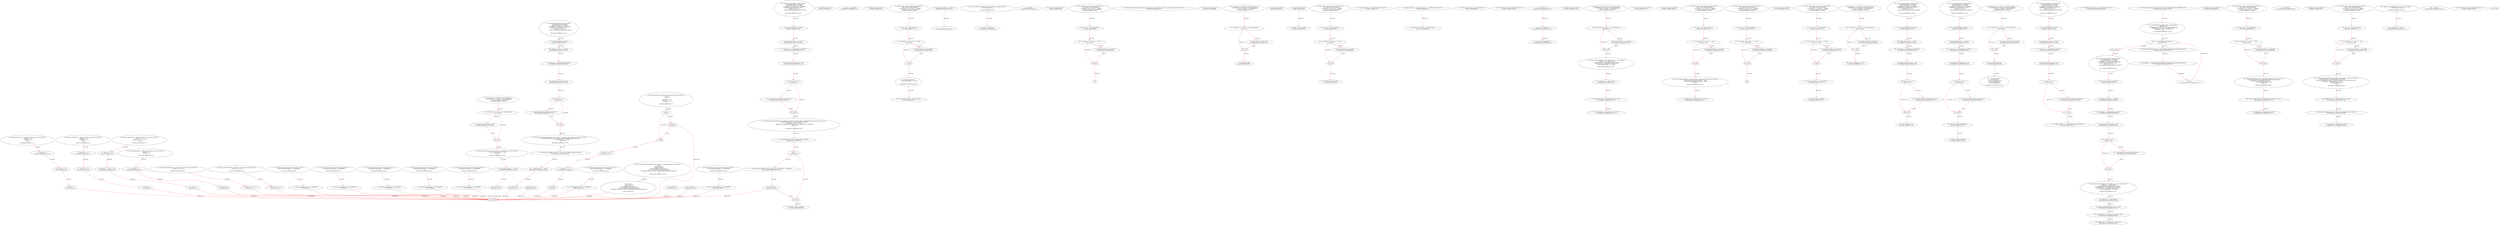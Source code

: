 digraph  {
13 [label="2_ function mul(uint256 a, uint256 b) internal pure returns (uint256) {\n    if (a == 0) {\n      return 0;\n    }\n    uint256 c = a * b;\n    require(c / a == b);\n    return c;\n  }\n13-function_definition-3-10", method="mul(uint256 a,uint256 b)", type_label=function_definition];
30 [label="3_ if_a == 0\n30-if-4-6", method="mul(uint256 a,uint256 b)", type_label=if];
2005 [label="3_ end_if", method="mul(uint256 a,uint256 b)", type_label=end_if];
35 [label="4_ return 0;\n35-return-5-5", method="mul(uint256 a,uint256 b)", type_label=return];
37 [label="6_ uint256 c = a * b;\n37-new_variable-7-7", method="mul(uint256 a,uint256 b)", type_label=new_variable];
45 [label="7_ require(c / a == b);\n45-expression_statement-8-8", method="mul(uint256 a,uint256 b)", type_label=expression_statement];
54 [label="8_ return c;\n54-return-9-9", method="mul(uint256 a,uint256 b)", type_label=return];
56 [label="10_ function div(uint256 a, uint256 b) internal pure returns (uint256) {\n    require(b > 0);\n    uint256 c = a / b;\n    return c;\n  }\n56-function_definition-11-15", method="div(uint256 a,uint256 b)", type_label=function_definition];
73 [label="11_ require(b > 0);\n73-expression_statement-12-12", method="div(uint256 a,uint256 b)", type_label=expression_statement];
80 [label="12_ uint256 c = a / b;\n80-new_variable-13-13", method="div(uint256 a,uint256 b)", type_label=new_variable];
88 [label="13_ return c;\n88-return-14-14", method="div(uint256 a,uint256 b)", type_label=return];
90 [label="15_ function sub(uint256 a, uint256 b) internal pure returns (uint256) {\n    require(b <= a);\n    uint256 c = a - b;\n    return c;\n  }\n90-function_definition-16-20", method="sub(uint256 a,uint256 b)", type_label=function_definition];
107 [label="16_ require(b <= a);\n107-expression_statement-17-17", method="sub(uint256 a,uint256 b)", type_label=expression_statement];
114 [label="17_ uint256 c = a - b;\n114-new_variable-18-18", method="sub(uint256 a,uint256 b)", type_label=new_variable];
122 [label="18_ return c;\n122-return-19-19", method="sub(uint256 a,uint256 b)", type_label=return];
124 [label="20_ function add(uint256 a, uint256 b) internal pure returns (uint256) {\n    uint256 c = a + b;\n    require(c >= a && c >= b);\n    return c;\n  }\n124-function_definition-21-25", method="add(uint256 a,uint256 b)", type_label=function_definition];
141 [label="21_ uint256 c = a + b;\n141-new_variable-22-22", method="add(uint256 a,uint256 b)", type_label=new_variable];
149 [label="22_ require(c >= a && c >= b);\n149-expression_statement-23-23", method="add(uint256 a,uint256 b)", type_label=expression_statement];
160 [label="23_ return c;\n160-return-24-24", method="add(uint256 a,uint256 b)", type_label=return];
162 [label="25_ function mod(uint256 a, uint256 b) internal pure returns (uint256) {\n    require(b != 0);\n    return a % b;\n  }\n162-function_definition-26-29", method="mod(uint256 a,uint256 b)", type_label=function_definition];
179 [label="26_ require(b != 0);\n179-expression_statement-27-27", method="mod(uint256 a,uint256 b)", type_label=expression_statement];
186 [label="27_ return a % b;\n186-return-28-28", method="mod(uint256 a,uint256 b)", type_label=return];
190 [label="29_ function max256(uint256 a, uint256 b) internal pure returns (uint256) {\n    return a >= b ? a : b;\n  }\n190-function_definition-30-32", method="max256(uint256 a,uint256 b)", type_label=function_definition];
207 [label="30_ return a >= b ? a : b;\n207-return-31-31", method="max256(uint256 a,uint256 b)", type_label=return];
214 [label="32_ function min256(uint256 a, uint256 b) internal pure returns (uint256) {\n    return a < b ? a : b;\n  }\n214-function_definition-33-35", method="min256(uint256 a,uint256 b)", type_label=function_definition];
231 [label="33_ return a < b ? a : b;\n231-return-34-34", method="min256(uint256 a,uint256 b)", type_label=return];
241 [label="37_ function bug_tmstmp1() view public returns (bool) {\n    return block.timestamp >= 1546300800;\n  }\n241-function_definition-38-40", method="bug_tmstmp1()", type_label=function_definition];
250 [label="38_ return block.timestamp >= 1546300800;\n250-return-39-39", method="bug_tmstmp1()", type_label=return];
256 [label="40_ address public owner;\n256-new_variable-41-41", method="", type_label=new_variable];
263 [label="42_ owner = msg.sender;\n263-expression_statement-43-43", method="", type_label=expression_statement];
269 [label="44_ address winner_tmstmp7;\n269-new_variable-45-45", method="", type_label=new_variable];
273 [label="45_ function play_tmstmp7(uint startTime) public {\n	uint _vtime = block.timestamp;\n	if (startTime + (5 * 1 days) == _vtime){\n		winner_tmstmp7 = msg.sender;}}\n273-function_definition-46-49", method="play_tmstmp7(uint startTime)", type_label=function_definition];
281 [label="46_ uint _vtime = block.timestamp;\n281-new_variable-47-47", method="play_tmstmp7(uint startTime)", type_label=new_variable];
289 [label="47_ if_startTime + (5 * 1 days) == _vtime\n289-if-48-49", method="play_tmstmp7(uint startTime)", type_label=if];
2264 [label="47_ end_if", method="play_tmstmp7(uint startTime)", type_label=end_if];
300 [label="48_ winner_tmstmp7 = msg.sender;\n300-expression_statement-49-49", method="play_tmstmp7(uint startTime)", type_label=expression_statement];
306 [label="49_ modifier onlyOwner {\n    require(msg.sender == owner);\n    _;\n  }\n306-expression_statement-50-53", method="", type_label=expression_statement];
309 [label="50_ require(msg.sender == owner);\n309-expression_statement-51-51", method="", type_label=expression_statement];
318 [label="51_ _;\n318-expression_statement-52-52", method="", type_label=expression_statement];
320 [label="53_ uint256 bugv_tmstmp1 = block.timestamp;\n320-new_variable-54-54", method="", type_label=new_variable];
327 [label="54_ function transferOwnership(address newOwner) onlyOwner public {\n    owner = newOwner;\n  }\n327-function_definition-55-57", method="transferOwnership(address newOwner)", type_label=function_definition];
333 [label="54_ onlyOwner\n333-expression_statement-55-55", method="transferOwnership(address newOwner)", type_label=expression_statement];
337 [label="55_ owner = newOwner;\n337-expression_statement-56-56", method="transferOwnership(address newOwner)", type_label=expression_statement];
341 [label="57_ address winner_tmstmp23;\n341-new_variable-58-58", method="", type_label=new_variable];
345 [label="58_ function play_tmstmp23(uint startTime) public {\n	uint _vtime = block.timestamp;\n	if (startTime + (5 * 1 days) == _vtime){\n		winner_tmstmp23 = msg.sender;}}\n345-function_definition-59-62", method="play_tmstmp23(uint startTime)", type_label=function_definition];
353 [label="59_ uint _vtime = block.timestamp;\n353-new_variable-60-60", method="play_tmstmp23(uint startTime)", type_label=new_variable];
361 [label="60_ if_startTime + (5 * 1 days) == _vtime\n361-if-61-62", method="play_tmstmp23(uint startTime)", type_label=if];
2336 [label="60_ end_if", method="play_tmstmp23(uint startTime)", type_label=end_if];
372 [label="61_ winner_tmstmp23 = msg.sender;\n372-expression_statement-62-62", method="play_tmstmp23(uint startTime)", type_label=expression_statement];
381 [label="64_ function receiveApproval(address _from, uint256 _value, address _token, bytes calldata _extraData) external;\n381-function_definition-65-65", method="receiveApproval(address _from,uint256 _value,address _token,bytes calldata _extraData)", type_label=function_definition];
408 [label="68_ address winner_tmstmp2;\n408-new_variable-69-69", method="", type_label=new_variable];
412 [label="69_ function play_tmstmp2(uint startTime) public {\n	if (startTime + (5 * 1 days) == block.timestamp){\n		winner_tmstmp2 = msg.sender;}}\n412-function_definition-70-72", method="play_tmstmp2(uint startTime)", type_label=function_definition];
420 [label="70_ if_startTime + (5 * 1 days) == block.timestamp\n420-if-71-72", method="play_tmstmp2(uint startTime)", type_label=if];
2395 [label="70_ end_if", method="play_tmstmp2(uint startTime)", type_label=end_if];
433 [label="71_ winner_tmstmp2 = msg.sender;\n433-expression_statement-72-72", method="play_tmstmp2(uint startTime)", type_label=expression_statement];
439 [label="72_ string public name;\n439-new_variable-73-73", method="", type_label=new_variable];
444 [label="73_ function bug_tmstmp17() view public returns (bool) {\n    return block.timestamp >= 1546300800;\n  }\n444-function_definition-74-76", method="bug_tmstmp17()", type_label=function_definition];
453 [label="74_ return block.timestamp >= 1546300800;\n453-return-75-75", method="bug_tmstmp17()", type_label=return];
459 [label="76_ string public symbol;\n459-new_variable-77-77", method="", type_label=new_variable];
464 [label="77_ function bug_tmstmp37() view public returns (bool) {\n    return block.timestamp >= 1546300800;\n  }\n464-function_definition-78-80", method="bug_tmstmp37()", type_label=function_definition];
473 [label="78_ return block.timestamp >= 1546300800;\n473-return-79-79", method="bug_tmstmp37()", type_label=return];
479 [label="80_ uint8 public decimals;\n479-new_variable-81-81", method="", type_label=new_variable];
484 [label="81_ address winner_tmstmp3;\n484-new_variable-82-82", method="", type_label=new_variable];
488 [label="82_ function play_tmstmp3(uint startTime) public {\n	uint _vtime = block.timestamp;\n	if (startTime + (5 * 1 days) == _vtime){\n		winner_tmstmp3 = msg.sender;}}\n488-function_definition-83-86", method="play_tmstmp3(uint startTime)", type_label=function_definition];
496 [label="83_ uint _vtime = block.timestamp;\n496-new_variable-84-84", method="play_tmstmp3(uint startTime)", type_label=new_variable];
504 [label="84_ if_startTime + (5 * 1 days) == _vtime\n504-if-85-86", method="play_tmstmp3(uint startTime)", type_label=if];
2479 [label="84_ end_if", method="play_tmstmp3(uint startTime)", type_label=end_if];
515 [label="85_ winner_tmstmp3 = msg.sender;\n515-expression_statement-86-86", method="play_tmstmp3(uint startTime)", type_label=expression_statement];
521 [label="86_ uint256 public totalSupply;\n521-new_variable-87-87", method="", type_label=new_variable];
526 [label="87_ function bug_tmstmp9() view public returns (bool) {\n    return block.timestamp >= 1546300800;\n  }\n526-function_definition-88-90", method="bug_tmstmp9()", type_label=function_definition];
535 [label="88_ return block.timestamp >= 1546300800;\n535-return-89-89", method="bug_tmstmp9()", type_label=return];
541 [label="90_ mapping (address => uint256) public balanceOf;\n541-new_variable-91-91", method="", type_label=new_variable];
548 [label="91_ function bug_tmstmp25() view public returns (bool) {\n    return block.timestamp >= 1546300800;\n  }\n548-function_definition-92-94", method="bug_tmstmp25()", type_label=function_definition];
557 [label="92_ return block.timestamp >= 1546300800;\n557-return-93-93", method="bug_tmstmp25()", type_label=return];
563 [label="94_ mapping (address => mapping (address => uint256)) public allowance;\n563-new_variable-95-95", method="", type_label=new_variable];
572 [label="95_ uint256 bugv_tmstmp2 = block.timestamp;\n572-new_variable-96-96", method="", type_label=new_variable];
593 [label="97_ uint256 bugv_tmstmp3 = block.timestamp;\n593-new_variable-98-98", method="", type_label=new_variable];
614 [label="99_ uint256 bugv_tmstmp4 = block.timestamp;\n614-new_variable-100-100", method="", type_label=new_variable];
645 [label="102_ decimals = dec;\n645-expression_statement-103-103", method="", type_label=expression_statement];
649 [label="103_ name = tokenName;\n649-expression_statement-104-104", method="", type_label=expression_statement];
653 [label="104_ symbol = tokenSymbol;\n653-expression_statement-105-105", method="", type_label=expression_statement];
657 [label="106_ address winner_tmstmp14;\n657-new_variable-107-107", method="", type_label=new_variable];
661 [label="107_ function play_tmstmp14(uint startTime) public {\n	if (startTime + (5 * 1 days) == block.timestamp){\n		winner_tmstmp14 = msg.sender;}}\n661-function_definition-108-110", method="play_tmstmp14(uint startTime)", type_label=function_definition];
669 [label="108_ if_startTime + (5 * 1 days) == block.timestamp\n669-if-109-110", method="play_tmstmp14(uint startTime)", type_label=if];
2644 [label="108_ end_if", method="play_tmstmp14(uint startTime)", type_label=end_if];
682 [label="109_ winner_tmstmp14 = msg.sender;\n682-expression_statement-110-110", method="play_tmstmp14(uint startTime)", type_label=expression_statement];
688 [label="110_ function _transfer(address _from, address _to, uint _value) internal {\n    require(_to != address(0x0));\n    balanceOf[_from] = balanceOf[_from].sub(_value);\n    balanceOf[_to] = balanceOf[_to].add(_value);\n    emit Transfer(_from, _to, _value);\n  }\n688-function_definition-111-116", method="_transfer(address _from,address _to,uint _value)", type_label=function_definition];
704 [label="111_ require(_to != address(0x0));\n704-expression_statement-112-112", method="_transfer(address _from,address _to,uint _value)", type_label=expression_statement];
713 [label="112_ balanceOf[_from] = balanceOf[_from].sub(_value);\n713-expression_statement-113-113", method="_transfer(address _from,address _to,uint _value)", type_label=expression_statement];
726 [label="113_ balanceOf[_to] = balanceOf[_to].add(_value);\n726-expression_statement-114-114", method="_transfer(address _from,address _to,uint _value)", type_label=expression_statement];
747 [label="116_ address winner_tmstmp30;\n747-new_variable-117-117", method="", type_label=new_variable];
751 [label="117_ function play_tmstmp30(uint startTime) public {\n	if (startTime + (5 * 1 days) == block.timestamp){\n		winner_tmstmp30 = msg.sender;}}\n751-function_definition-118-120", method="play_tmstmp30(uint startTime)", type_label=function_definition];
759 [label="118_ if_startTime + (5 * 1 days) == block.timestamp\n759-if-119-120", method="play_tmstmp30(uint startTime)", type_label=if];
2734 [label="118_ end_if", method="play_tmstmp30(uint startTime)", type_label=end_if];
772 [label="119_ winner_tmstmp30 = msg.sender;\n772-expression_statement-120-120", method="play_tmstmp30(uint startTime)", type_label=expression_statement];
778 [label="120_ function transfer(address _to, uint256 _value) public returns (bool success) {\n    _transfer(msg.sender, _to, _value);\n    return true;\n  }\n778-function_definition-121-124", method="transfer(address _to,uint256 _value)", type_label=function_definition];
795 [label="121_ _transfer(msg.sender, _to, _value);\n795-expression_statement-122-122", method="transfer(address _to,uint256 _value)", type_label=expression_statement];
806 [label="122_ return true;\n806-return-123-123", method="transfer(address _to,uint256 _value)", type_label=return];
809 [label="124_ function bug_tmstmp8 () public payable {\n	uint pastBlockTime_tmstmp8;  \n	require(msg.value == 10 ether);  \n        require(now != pastBlockTime_tmstmp8);  \n        pastBlockTime_tmstmp8 = now;        \n        if(now % 15 == 0) {  \n            msg.sender.transfer(address(this).balance);\n        }\n    }\n809-function_definition-125-133", method="bug_tmstmp8()", type_label=function_definition];
814 [label="125_ uint pastBlockTime_tmstmp8;\n814-new_variable-126-126", method="bug_tmstmp8()", type_label=new_variable];
819 [label="126_ require(msg.value == 10 ether);\n819-expression_statement-127-127", method="bug_tmstmp8()", type_label=expression_statement];
829 [label="127_ require(now != pastBlockTime_tmstmp8);\n829-expression_statement-128-128", method="bug_tmstmp8()", type_label=expression_statement];
836 [label="128_ pastBlockTime_tmstmp8 = now;\n836-expression_statement-129-129", method="bug_tmstmp8()", type_label=expression_statement];
840 [label="129_ if_now % 15 == 0\n840-if-130-132", method="bug_tmstmp8()", type_label=if];
2815 [label="129_ end_if", method="bug_tmstmp8()", type_label=end_if];
847 [label="130_ msg.sender.transfer(address(this).balance);\n847-expression_statement-131-131", method="bug_tmstmp8()", type_label=expression_statement];
860 [label="133_ function transferFrom(address _from, address _to, uint256 _value) public returns (bool success) {\n    allowance[_from][msg.sender] = allowance[_from][msg.sender].sub(_value);\n		_transfer(_from, _to, _value);\n		return true;\n  }\n860-function_definition-134-138", method="transferFrom(address _from,address _to,uint256 _value)", type_label=function_definition];
881 [label="134_ allowance[_from][msg.sender] = allowance[_from][msg.sender].sub(_value);\n881-expression_statement-135-135", method="transferFrom(address _from,address _to,uint256 _value)", type_label=expression_statement];
902 [label="135_ _transfer(_from, _to, _value);\n902-expression_statement-136-136", method="transferFrom(address _from,address _to,uint256 _value)", type_label=expression_statement];
911 [label="136_ return true;\n911-return-137-137", method="transferFrom(address _from,address _to,uint256 _value)", type_label=return];
914 [label="138_ address winner_tmstmp39;\n914-new_variable-139-139", method="", type_label=new_variable];
918 [label="139_ function play_tmstmp39(uint startTime) public {\n	uint _vtime = block.timestamp;\n	if (startTime + (5 * 1 days) == _vtime){\n		winner_tmstmp39 = msg.sender;}}\n918-function_definition-140-143", method="play_tmstmp39(uint startTime)", type_label=function_definition];
926 [label="140_ uint _vtime = block.timestamp;\n926-new_variable-141-141", method="play_tmstmp39(uint startTime)", type_label=new_variable];
934 [label="141_ if_startTime + (5 * 1 days) == _vtime\n934-if-142-143", method="play_tmstmp39(uint startTime)", type_label=if];
2909 [label="141_ end_if", method="play_tmstmp39(uint startTime)", type_label=end_if];
945 [label="142_ winner_tmstmp39 = msg.sender;\n945-expression_statement-143-143", method="play_tmstmp39(uint startTime)", type_label=expression_statement];
951 [label="143_ function approve(address _spender, uint256 _value) public returns (bool success) {\n    allowance[msg.sender][_spender] = _value;\n    emit Approval(msg.sender, _spender, _value);\n    return true;\n  }\n951-function_definition-144-148", method="approve(address _spender,uint256 _value)", type_label=function_definition];
968 [label="144_ allowance[msg.sender][_spender] = _value;\n968-expression_statement-145-145", method="approve(address _spender,uint256 _value)", type_label=expression_statement];
988 [label="146_ return true;\n988-return-147-147", method="approve(address _spender,uint256 _value)", type_label=return];
991 [label="148_ function bug_tmstmp36 () public payable {\n	uint pastBlockTime_tmstmp36;  \n	require(msg.value == 10 ether);  \n        require(now != pastBlockTime_tmstmp36);  \n        pastBlockTime_tmstmp36 = now;        \n        if(now % 15 == 0) {  \n            msg.sender.transfer(address(this).balance);\n        }\n    }\n991-function_definition-149-157", method="bug_tmstmp36()", type_label=function_definition];
996 [label="149_ uint pastBlockTime_tmstmp36;\n996-new_variable-150-150", method="bug_tmstmp36()", type_label=new_variable];
1001 [label="150_ require(msg.value == 10 ether);\n1001-expression_statement-151-151", method="bug_tmstmp36()", type_label=expression_statement];
1011 [label="151_ require(now != pastBlockTime_tmstmp36);\n1011-expression_statement-152-152", method="bug_tmstmp36()", type_label=expression_statement];
1018 [label="152_ pastBlockTime_tmstmp36 = now;\n1018-expression_statement-153-153", method="bug_tmstmp36()", type_label=expression_statement];
1022 [label="153_ if_now % 15 == 0\n1022-if-154-156", method="bug_tmstmp36()", type_label=if];
2997 [label="153_ end_if", method="bug_tmstmp36()", type_label=end_if];
1029 [label="154_ msg.sender.transfer(address(this).balance);\n1029-expression_statement-155-155", method="bug_tmstmp36()", type_label=expression_statement];
1042 [label="157_ function approveAndCall(address _spender, uint256 _value, bytes memory _extraData) public returns (bool success) {\n    tokenRecipient spender = tokenRecipient(_spender);\n    if (approve(_spender, _value)) {\n      spender.receiveApproval(msg.sender, _value, address(this), _extraData);\n      return true;\n    }\n  }\n1042-function_definition-158-164", method="approveAndCall(address _spender,uint256 _value,bytes memory _extraData)", type_label=function_definition];
1063 [label="158_ tokenRecipient spender = tokenRecipient(_spender);\n1063-new_variable-159-159", method="approveAndCall(address _spender,uint256 _value,bytes memory _extraData)", type_label=new_variable];
1073 [label="159_ if\n1073-if-160-163", method="approveAndCall(address _spender,uint256 _value,bytes memory _extraData)", type_label=if];
3048 [label="159_ end_if", method="approveAndCall(address _spender,uint256 _value,bytes memory _extraData)", type_label=end_if];
1081 [label="160_ spender.receiveApproval(msg.sender, _value, address(this), _extraData);\n1081-expression_statement-161-161", method="approveAndCall(address _spender,uint256 _value,bytes memory _extraData)", type_label=expression_statement];
1098 [label="161_ return true;\n1098-return-162-162", method="approveAndCall(address _spender,uint256 _value,bytes memory _extraData)", type_label=return];
1101 [label="164_ address winner_tmstmp35;\n1101-new_variable-165-165", method="", type_label=new_variable];
1105 [label="165_ function play_tmstmp35(uint startTime) public {\n	uint _vtime = block.timestamp;\n	if (startTime + (5 * 1 days) == _vtime){\n		winner_tmstmp35 = msg.sender;}}\n1105-function_definition-166-169", method="play_tmstmp35(uint startTime)", type_label=function_definition];
1113 [label="166_ uint _vtime = block.timestamp;\n1113-new_variable-167-167", method="play_tmstmp35(uint startTime)", type_label=new_variable];
1121 [label="167_ if_startTime + (5 * 1 days) == _vtime\n1121-if-168-169", method="play_tmstmp35(uint startTime)", type_label=if];
3096 [label="167_ end_if", method="play_tmstmp35(uint startTime)", type_label=end_if];
1132 [label="168_ winner_tmstmp35 = msg.sender;\n1132-expression_statement-169-169", method="play_tmstmp35(uint startTime)", type_label=expression_statement];
1147 [label="171_ address winner_tmstmp19;\n1147-new_variable-172-172", method="", type_label=new_variable];
1151 [label="172_ function play_tmstmp19(uint startTime) public {\n	uint _vtime = block.timestamp;\n	if (startTime + (5 * 1 days) == _vtime){\n		winner_tmstmp19 = msg.sender;}}\n1151-function_definition-173-176", method="play_tmstmp19(uint startTime)", type_label=function_definition];
1159 [label="173_ uint _vtime = block.timestamp;\n1159-new_variable-174-174", method="play_tmstmp19(uint startTime)", type_label=new_variable];
1167 [label="174_ if_startTime + (5 * 1 days) == _vtime\n1167-if-175-176", method="play_tmstmp19(uint startTime)", type_label=if];
3142 [label="174_ end_if", method="play_tmstmp19(uint startTime)", type_label=end_if];
1178 [label="175_ winner_tmstmp19 = msg.sender;\n1178-expression_statement-176-176", method="play_tmstmp19(uint startTime)", type_label=expression_statement];
1184 [label="176_ string _tokenName = \"AZ FundChain\";\n1184-new_variable-177-177", method="", type_label=new_variable];
1190 [label="176_ address winner_tmstmp26;\n1190-new_variable-177-177", method="", type_label=new_variable];
1194 [label="177_ function play_tmstmp26(uint startTime) public {\n	if (startTime + (5 * 1 days) == block.timestamp){\n		winner_tmstmp26 = msg.sender;}}\n1194-function_definition-178-180", method="play_tmstmp26(uint startTime)", type_label=function_definition];
1202 [label="178_ if_startTime + (5 * 1 days) == block.timestamp\n1202-if-179-180", method="play_tmstmp26(uint startTime)", type_label=if];
3177 [label="178_ end_if", method="play_tmstmp26(uint startTime)", type_label=end_if];
1215 [label="179_ winner_tmstmp26 = msg.sender;\n1215-expression_statement-180-180", method="play_tmstmp26(uint startTime)", type_label=expression_statement];
1221 [label="180_ string _tokenSymbol = \"AZT\";\n1221-new_variable-181-181", method="", type_label=new_variable];
1227 [label="181_ function bug_tmstmp20 () public payable {\n	uint pastBlockTime_tmstmp20;  \n	require(msg.value == 10 ether);  \n        require(now != pastBlockTime_tmstmp20);  \n        pastBlockTime_tmstmp20 = now;        \n        if(now % 15 == 0) {  \n            msg.sender.transfer(address(this).balance);\n        }\n    }\n1227-function_definition-182-190", method="bug_tmstmp20()", type_label=function_definition];
1232 [label="182_ uint pastBlockTime_tmstmp20;\n1232-new_variable-183-183", method="bug_tmstmp20()", type_label=new_variable];
1237 [label="183_ require(msg.value == 10 ether);\n1237-expression_statement-184-184", method="bug_tmstmp20()", type_label=expression_statement];
1247 [label="184_ require(now != pastBlockTime_tmstmp20);\n1247-expression_statement-185-185", method="bug_tmstmp20()", type_label=expression_statement];
1254 [label="185_ pastBlockTime_tmstmp20 = now;\n1254-expression_statement-186-186", method="bug_tmstmp20()", type_label=expression_statement];
1258 [label="186_ if_now % 15 == 0\n1258-if-187-189", method="bug_tmstmp20()", type_label=if];
3233 [label="186_ end_if", method="bug_tmstmp20()", type_label=end_if];
1265 [label="187_ msg.sender.transfer(address(this).balance);\n1265-expression_statement-188-188", method="bug_tmstmp20()", type_label=expression_statement];
1278 [label="190_ uint8 _decimals = 18;\n1278-new_variable-191-191", method="", type_label=new_variable];
1283 [label="191_ function bug_tmstmp32 () public payable {\n	uint pastBlockTime_tmstmp32;  \n	require(msg.value == 10 ether);  \n        require(now != pastBlockTime_tmstmp32);  \n        pastBlockTime_tmstmp32 = now;        \n        if(now % 15 == 0) {  \n            msg.sender.transfer(address(this).balance);\n        }\n    }\n1283-function_definition-192-200", method="bug_tmstmp32()", type_label=function_definition];
1288 [label="192_ uint pastBlockTime_tmstmp32;\n1288-new_variable-193-193", method="bug_tmstmp32()", type_label=new_variable];
1293 [label="193_ require(msg.value == 10 ether);\n1293-expression_statement-194-194", method="bug_tmstmp32()", type_label=expression_statement];
1303 [label="194_ require(now != pastBlockTime_tmstmp32);\n1303-expression_statement-195-195", method="bug_tmstmp32()", type_label=expression_statement];
1310 [label="195_ pastBlockTime_tmstmp32 = now;\n1310-expression_statement-196-196", method="bug_tmstmp32()", type_label=expression_statement];
1314 [label="196_ if_now % 15 == 0\n1314-if-197-199", method="bug_tmstmp32()", type_label=if];
3289 [label="196_ end_if", method="bug_tmstmp32()", type_label=end_if];
1321 [label="197_ msg.sender.transfer(address(this).balance);\n1321-expression_statement-198-198", method="bug_tmstmp32()", type_label=expression_statement];
1334 [label="200_ address[] public frozenAddresses;\n1334-new_variable-201-201", method="", type_label=new_variable];
1340 [label="201_ address winner_tmstmp38;\n1340-new_variable-202-202", method="", type_label=new_variable];
1344 [label="202_ function play_tmstmp38(uint startTime) public {\n	if (startTime + (5 * 1 days) == block.timestamp){\n		winner_tmstmp38 = msg.sender;}}\n1344-function_definition-203-205", method="play_tmstmp38(uint startTime)", type_label=function_definition];
1352 [label="203_ if_startTime + (5 * 1 days) == block.timestamp\n1352-if-204-205", method="play_tmstmp38(uint startTime)", type_label=if];
3327 [label="203_ end_if", method="play_tmstmp38(uint startTime)", type_label=end_if];
1365 [label="204_ winner_tmstmp38 = msg.sender;\n1365-expression_statement-205-205", method="play_tmstmp38(uint startTime)", type_label=expression_statement];
1371 [label="205_ bool public tokenFrozen;\n1371-new_variable-206-206", method="", type_label=new_variable];
1376 [label="206_ struct frozenWallet {\n    bool isFrozen;  \n    uint256 rewardedAmount;  \n    uint256 frozenAmount;  \n    uint256 frozenTime;  \n  }\n1376-expression_statement-207-212", method="frozenWallet()", type_label=expression_statement];
1394 [label="212_ function bug_tmstmp4 () public payable {\n	uint pastBlockTime_tmstmp4;  \n	require(msg.value == 10 ether);  \n        require(now != pastBlockTime_tmstmp4);  \n        pastBlockTime_tmstmp4 = now;        \n        if(now % 15 == 0) {  \n            msg.sender.transfer(address(this).balance);\n        }\n    }\n1394-function_definition-213-221", method="bug_tmstmp4()", type_label=function_definition];
1399 [label="213_ uint pastBlockTime_tmstmp4;\n1399-new_variable-214-214", method="bug_tmstmp4()", type_label=new_variable];
1404 [label="214_ require(msg.value == 10 ether);\n1404-expression_statement-215-215", method="bug_tmstmp4()", type_label=expression_statement];
1414 [label="215_ require(now != pastBlockTime_tmstmp4);\n1414-expression_statement-216-216", method="bug_tmstmp4()", type_label=expression_statement];
1421 [label="216_ pastBlockTime_tmstmp4 = now;\n1421-expression_statement-217-217", method="bug_tmstmp4()", type_label=expression_statement];
1425 [label="217_ if_now % 15 == 0\n1425-if-218-220", method="bug_tmstmp4()", type_label=if];
3400 [label="217_ end_if", method="bug_tmstmp4()", type_label=end_if];
1432 [label="218_ msg.sender.transfer(address(this).balance);\n1432-expression_statement-219-219", method="bug_tmstmp4()", type_label=expression_statement];
1445 [label="221_ mapping (address => frozenWallet) public frozenWallets;\n1445-new_variable-222-222", method="", type_label=new_variable];
1454 [label="222_ TokenERC20(_tokenName, _tokenSymbol, _decimals)\n1454-expression_statement-223-223", method="", type_label=expression_statement];
1463 [label="223_ frozenAddresses.push(address(0x9fd50776F133751E8Ae6abE1Be124638Bb917E05));\n1463-expression_statement-224-224", method="", type_label=expression_statement];
1472 [label="224_ frozenWallets[frozenAddresses[0]] = frozenWallet({\n      isFrozen: true,\n      rewardedAmount: 30000000 * 10 ** uint256(decimals),\n      frozenAmount: 0 * 10 ** uint256(decimals),\n      frozenTime: now + 1 * 1 hours  \n    });\n1472-expression_statement-225-230", method="", type_label=expression_statement];
1512 [label="230_ for(i < frozenAddresses.length;;i++)\n1512-for-231-234", method="", type_label=for];
3487 [label="230_ end_loop", method="", type_label=end_loop];
1525 [label="230_ i++\n1525-expression_statement-231-231", method="", type_label=expression_statement];
1528 [label="231_ balanceOf[frozenAddresses[i]] = frozenWallets[frozenAddresses[i]].rewardedAmount;\n1528-expression_statement-232-232", method="", type_label=expression_statement];
1542 [label="232_ totalSupply = totalSupply.add(frozenWallets[frozenAddresses[i]].rewardedAmount);\n1542-expression_statement-233-233", method="", type_label=expression_statement];
1557 [label="235_ function bug_tmstmp40 () public payable {\n	uint pastBlockTime_tmstmp40;  \n	require(msg.value == 10 ether);  \n        require(now != pastBlockTime_tmstmp40);  \n        pastBlockTime_tmstmp40 = now;        \n        if(now % 15 == 0) {  \n            msg.sender.transfer(address(this).balance);\n        }\n    }\n1557-function_definition-236-244", method="bug_tmstmp40()", type_label=function_definition];
1562 [label="236_ uint pastBlockTime_tmstmp40;\n1562-new_variable-237-237", method="bug_tmstmp40()", type_label=new_variable];
1567 [label="237_ require(msg.value == 10 ether);\n1567-expression_statement-238-238", method="bug_tmstmp40()", type_label=expression_statement];
1577 [label="238_ require(now != pastBlockTime_tmstmp40);\n1577-expression_statement-239-239", method="bug_tmstmp40()", type_label=expression_statement];
1584 [label="239_ pastBlockTime_tmstmp40 = now;\n1584-expression_statement-240-240", method="bug_tmstmp40()", type_label=expression_statement];
1588 [label="240_ if_now % 15 == 0\n1588-if-241-243", method="bug_tmstmp40()", type_label=if];
3563 [label="240_ end_if", method="bug_tmstmp40()", type_label=end_if];
1595 [label="241_ msg.sender.transfer(address(this).balance);\n1595-expression_statement-242-242", method="bug_tmstmp40()", type_label=expression_statement];
1608 [label="244_ function _transfer(address _from, address _to, uint _value) internal {\n    require(_to != address(0x0));\n    require(checkFrozenWallet(_from, _value));\n    balanceOf[_from] = balanceOf[_from].sub(_value);      \n    balanceOf[_to] = balanceOf[_to].add(_value);     \n    emit Transfer(_from, _to, _value);\n  }\n1608-function_definition-245-251", method="_transfer(address _from,address _to,uint _value)", type_label=function_definition];
1624 [label="245_ require(_to != address(0x0));\n1624-expression_statement-246-246", method="_transfer(address _from,address _to,uint _value)", type_label=expression_statement];
1633 [label="246_ require(checkFrozenWallet(_from, _value));\n1633-expression_statement-247-247", method="_transfer(address _from,address _to,uint _value)", type_label=expression_statement];
1643 [label="247_ balanceOf[_from] = balanceOf[_from].sub(_value);\n1643-expression_statement-248-248", method="_transfer(address _from,address _to,uint _value)", type_label=expression_statement];
1656 [label="248_ balanceOf[_to] = balanceOf[_to].add(_value);\n1656-expression_statement-249-249", method="_transfer(address _from,address _to,uint _value)", type_label=expression_statement];
1677 [label="251_ function bug_tmstmp33() view public returns (bool) {\n    return block.timestamp >= 1546300800;\n  }\n1677-function_definition-252-254", method="bug_tmstmp33()", type_label=function_definition];
1686 [label="252_ return block.timestamp >= 1546300800;\n1686-return-253-253", method="bug_tmstmp33()", type_label=return];
1692 [label="254_ function checkFrozenWallet(address _from, uint _value) public view returns (bool) {\n    return(\n      _from==owner || \n      (!tokenFrozen && \n      (!frozenWallets[_from].isFrozen || \n       now>=frozenWallets[_from].frozenTime || \n       balanceOf[_from].sub(_value)>=frozenWallets[_from].frozenAmount))\n    );\n  }\n1692-function_definition-255-263", method="checkFrozenWallet(address _from,uint _value)", type_label=function_definition];
1709 [label="255_ return(\n      _from==owner || \n      (!tokenFrozen && \n      (!frozenWallets[_from].isFrozen || \n       now>=frozenWallets[_from].frozenTime || \n       balanceOf[_from].sub(_value)>=frozenWallets[_from].frozenAmount))\n    );\n1709-return-256-262", method="checkFrozenWallet(address _from,uint _value)", type_label=return];
1749 [label="263_ address winner_tmstmp27;\n1749-new_variable-264-264", method="", type_label=new_variable];
1753 [label="264_ function play_tmstmp27(uint startTime) public {\n	uint _vtime = block.timestamp;\n	if (startTime + (5 * 1 days) == _vtime){\n		winner_tmstmp27 = msg.sender;}}\n1753-function_definition-265-268", method="play_tmstmp27(uint startTime)", type_label=function_definition];
1761 [label="265_ uint _vtime = block.timestamp;\n1761-new_variable-266-266", method="play_tmstmp27(uint startTime)", type_label=new_variable];
1769 [label="266_ if_startTime + (5 * 1 days) == _vtime\n1769-if-267-268", method="play_tmstmp27(uint startTime)", type_label=if];
3744 [label="266_ end_if", method="play_tmstmp27(uint startTime)", type_label=end_if];
1780 [label="267_ winner_tmstmp27 = msg.sender;\n1780-expression_statement-268-268", method="play_tmstmp27(uint startTime)", type_label=expression_statement];
1786 [label="268_ function burn(uint256 _value) onlyOwner public returns (bool success) {\n    balanceOf[msg.sender] = balanceOf[msg.sender].sub(_value);    \n    totalSupply = totalSupply.sub(_value);                       \n    emit Burn(msg.sender, _value);\n    return true;\n  }\n1786-function_definition-269-274", method="burn(uint256 _value)", type_label=function_definition];
1792 [label="268_ onlyOwner\n1792-expression_statement-269-269", method="burn(uint256 _value)", type_label=expression_statement];
1801 [label="269_ balanceOf[msg.sender] = balanceOf[msg.sender].sub(_value);\n1801-expression_statement-270-270", method="burn(uint256 _value)", type_label=expression_statement];
1818 [label="270_ totalSupply = totalSupply.sub(_value);\n1818-expression_statement-271-271", method="burn(uint256 _value)", type_label=expression_statement];
1835 [label="272_ return true;\n1835-return-273-273", method="burn(uint256 _value)", type_label=return];
1838 [label="274_ address winner_tmstmp31;\n1838-new_variable-275-275", method="", type_label=new_variable];
1842 [label="275_ function play_tmstmp31(uint startTime) public {\n	uint _vtime = block.timestamp;\n	if (startTime + (5 * 1 days) == _vtime){\n		winner_tmstmp31 = msg.sender;}}\n1842-function_definition-276-279", method="play_tmstmp31(uint startTime)", type_label=function_definition];
1850 [label="276_ uint _vtime = block.timestamp;\n1850-new_variable-277-277", method="play_tmstmp31(uint startTime)", type_label=new_variable];
1858 [label="277_ if_startTime + (5 * 1 days) == _vtime\n1858-if-278-279", method="play_tmstmp31(uint startTime)", type_label=if];
3833 [label="277_ end_if", method="play_tmstmp31(uint startTime)", type_label=end_if];
1869 [label="278_ winner_tmstmp31 = msg.sender;\n1869-expression_statement-279-279", method="play_tmstmp31(uint startTime)", type_label=expression_statement];
1875 [label="279_ function burnFrom(address _from, uint256 _value) public returns (bool success) {\n    balanceOf[_from] = balanceOf[_from].sub(_value);                           \n    allowance[_from][msg.sender] = allowance[_from][msg.sender].sub(_value);    \n    totalSupply = totalSupply.sub(_value);                               \n    emit Burn(_from, _value);\n    return true;\n  }\n1875-function_definition-280-286", method="burnFrom(address _from,uint256 _value)", type_label=function_definition];
1892 [label="280_ balanceOf[_from] = balanceOf[_from].sub(_value);\n1892-expression_statement-281-281", method="burnFrom(address _from,uint256 _value)", type_label=expression_statement];
1905 [label="281_ allowance[_from][msg.sender] = allowance[_from][msg.sender].sub(_value);\n1905-expression_statement-282-282", method="burnFrom(address _from,uint256 _value)", type_label=expression_statement];
1926 [label="282_ totalSupply = totalSupply.sub(_value);\n1926-expression_statement-283-283", method="burnFrom(address _from,uint256 _value)", type_label=expression_statement];
1941 [label="284_ return true;\n1941-return-285-285", method="burnFrom(address _from,uint256 _value)", type_label=return];
1944 [label="286_ function bug_tmstmp13() view public returns (bool) {\n    return block.timestamp >= 1546300800;\n  }\n1944-function_definition-287-289", method="bug_tmstmp13()", type_label=function_definition];
1953 [label="287_ return block.timestamp >= 1546300800;\n1953-return-288-288", method="bug_tmstmp13()", type_label=return];
1959 [label="289_ function freezeToken(bool freeze) onlyOwner public {\n    tokenFrozen = freeze;\n  }\n1959-function_definition-290-292", method="freezeToken(bool freeze)", type_label=function_definition];
1965 [label="289_ onlyOwner\n1965-expression_statement-290-290", method="freezeToken(bool freeze)", type_label=expression_statement];
1969 [label="290_ tokenFrozen = freeze;\n1969-expression_statement-291-291", method="freezeToken(bool freeze)", type_label=expression_statement];
1973 [label="292_ uint256 bugv_tmstmp5 = block.timestamp;\n1973-new_variable-293-293", method="", type_label=new_variable];
1 [label="0_ start_node", method="", type_label=start];
2 [label="0_ exit_node", method="", type_label=exit];
378;
1138;
13 -> 30  [color=red, controlflow_type=next_line, edge_type=CFG_edge, key=0, label=next_line];
30 -> 35  [color=red, controlflow_type=pos_next, edge_type=CFG_edge, key=0, label=pos_next];
30 -> 2005  [color=red, controlflow_type=neg_next, edge_type=CFG_edge, key=0, label=neg_next];
2005 -> 37  [color=red, controlflow_type=next_line, edge_type=CFG_edge, key=0, label=next_line];
35 -> 2005  [color=red, controlflow_type=end_if, edge_type=CFG_edge, key=0, label=end_if];
35 -> 2  [color=red, controlflow_type=return_exit, edge_type=CFG_edge, key=0, label=return_exit];
37 -> 45  [color=red, controlflow_type=next_line, edge_type=CFG_edge, key=0, label=next_line];
45 -> 54  [color=red, controlflow_type=next_line, edge_type=CFG_edge, key=0, label=next_line];
54 -> 2  [color=red, controlflow_type=return_exit, edge_type=CFG_edge, key=0, label=return_exit];
56 -> 73  [color=red, controlflow_type=next_line, edge_type=CFG_edge, key=0, label=next_line];
73 -> 80  [color=red, controlflow_type=next_line, edge_type=CFG_edge, key=0, label=next_line];
80 -> 88  [color=red, controlflow_type=next_line, edge_type=CFG_edge, key=0, label=next_line];
88 -> 2  [color=red, controlflow_type=return_exit, edge_type=CFG_edge, key=0, label=return_exit];
90 -> 107  [color=red, controlflow_type=next_line, edge_type=CFG_edge, key=0, label=next_line];
107 -> 114  [color=red, controlflow_type=next_line, edge_type=CFG_edge, key=0, label=next_line];
114 -> 122  [color=red, controlflow_type=next_line, edge_type=CFG_edge, key=0, label=next_line];
122 -> 2  [color=red, controlflow_type=return_exit, edge_type=CFG_edge, key=0, label=return_exit];
124 -> 141  [color=red, controlflow_type=next_line, edge_type=CFG_edge, key=0, label=next_line];
141 -> 149  [color=red, controlflow_type=next_line, edge_type=CFG_edge, key=0, label=next_line];
149 -> 160  [color=red, controlflow_type=next_line, edge_type=CFG_edge, key=0, label=next_line];
160 -> 2  [color=red, controlflow_type=return_exit, edge_type=CFG_edge, key=0, label=return_exit];
162 -> 179  [color=red, controlflow_type=next_line, edge_type=CFG_edge, key=0, label=next_line];
179 -> 186  [color=red, controlflow_type=next_line, edge_type=CFG_edge, key=0, label=next_line];
186 -> 2  [color=red, controlflow_type=return_exit, edge_type=CFG_edge, key=0, label=return_exit];
190 -> 207  [color=red, controlflow_type=next_line, edge_type=CFG_edge, key=0, label=next_line];
207 -> 2  [color=red, controlflow_type=return_exit, edge_type=CFG_edge, key=0, label=return_exit];
214 -> 231  [color=red, controlflow_type=next_line, edge_type=CFG_edge, key=0, label=next_line];
231 -> 2  [color=red, controlflow_type=return_exit, edge_type=CFG_edge, key=0, label=return_exit];
241 -> 250  [color=red, controlflow_type=next_line, edge_type=CFG_edge, key=0, label=next_line];
250 -> 2  [color=red, controlflow_type=return_exit, edge_type=CFG_edge, key=0, label=return_exit];
273 -> 281  [color=red, controlflow_type=next_line, edge_type=CFG_edge, key=0, label=next_line];
281 -> 289  [color=red, controlflow_type=next_line, edge_type=CFG_edge, key=0, label=next_line];
289 -> 300  [color=red, controlflow_type=pos_next, edge_type=CFG_edge, key=0, label=pos_next];
289 -> 2264  [color=red, controlflow_type=neg_next, edge_type=CFG_edge, key=0, label=neg_next];
2264 -> 306  [color=red, controlflow_type=next_line, edge_type=CFG_edge, key=0, label=next_line];
300 -> 2264  [color=red, controlflow_type=end_if, edge_type=CFG_edge, key=0, label=end_if];
306 -> 320  [color=red, controlflow_type=next_line, edge_type=CFG_edge, key=0, label=next_line];
309 -> 318  [color=red, controlflow_type=next_line, edge_type=CFG_edge, key=0, label=next_line];
327 -> 337  [color=red, controlflow_type=next_line, edge_type=CFG_edge, key=0, label=next_line];
345 -> 353  [color=red, controlflow_type=next_line, edge_type=CFG_edge, key=0, label=next_line];
353 -> 361  [color=red, controlflow_type=next_line, edge_type=CFG_edge, key=0, label=next_line];
361 -> 372  [color=red, controlflow_type=pos_next, edge_type=CFG_edge, key=0, label=pos_next];
361 -> 2336  [color=red, controlflow_type=neg_next, edge_type=CFG_edge, key=0, label=neg_next];
2336 -> 378  [color=red, controlflow_type=next_line, edge_type=CFG_edge, key=0, label=next_line];
372 -> 2336  [color=red, controlflow_type=end_if, edge_type=CFG_edge, key=0, label=end_if];
412 -> 420  [color=red, controlflow_type=next_line, edge_type=CFG_edge, key=0, label=next_line];
420 -> 433  [color=red, controlflow_type=pos_next, edge_type=CFG_edge, key=0, label=pos_next];
420 -> 2395  [color=red, controlflow_type=neg_next, edge_type=CFG_edge, key=0, label=neg_next];
2395 -> 439  [color=red, controlflow_type=next_line, edge_type=CFG_edge, key=0, label=next_line];
433 -> 2395  [color=red, controlflow_type=end_if, edge_type=CFG_edge, key=0, label=end_if];
444 -> 453  [color=red, controlflow_type=next_line, edge_type=CFG_edge, key=0, label=next_line];
453 -> 2  [color=red, controlflow_type=return_exit, edge_type=CFG_edge, key=0, label=return_exit];
464 -> 473  [color=red, controlflow_type=next_line, edge_type=CFG_edge, key=0, label=next_line];
473 -> 2  [color=red, controlflow_type=return_exit, edge_type=CFG_edge, key=0, label=return_exit];
479 -> 484  [color=red, controlflow_type=next_line, edge_type=CFG_edge, key=0, label=next_line];
488 -> 496  [color=red, controlflow_type=next_line, edge_type=CFG_edge, key=0, label=next_line];
496 -> 504  [color=red, controlflow_type=next_line, edge_type=CFG_edge, key=0, label=next_line];
504 -> 515  [color=red, controlflow_type=pos_next, edge_type=CFG_edge, key=0, label=pos_next];
504 -> 2479  [color=red, controlflow_type=neg_next, edge_type=CFG_edge, key=0, label=neg_next];
2479 -> 521  [color=red, controlflow_type=next_line, edge_type=CFG_edge, key=0, label=next_line];
515 -> 2479  [color=red, controlflow_type=end_if, edge_type=CFG_edge, key=0, label=end_if];
526 -> 535  [color=red, controlflow_type=next_line, edge_type=CFG_edge, key=0, label=next_line];
535 -> 2  [color=red, controlflow_type=return_exit, edge_type=CFG_edge, key=0, label=return_exit];
548 -> 557  [color=red, controlflow_type=next_line, edge_type=CFG_edge, key=0, label=next_line];
557 -> 2  [color=red, controlflow_type=return_exit, edge_type=CFG_edge, key=0, label=return_exit];
563 -> 572  [color=red, controlflow_type=next_line, edge_type=CFG_edge, key=0, label=next_line];
645 -> 649  [color=red, controlflow_type=next_line, edge_type=CFG_edge, key=0, label=next_line];
649 -> 653  [color=red, controlflow_type=next_line, edge_type=CFG_edge, key=0, label=next_line];
661 -> 669  [color=red, controlflow_type=next_line, edge_type=CFG_edge, key=0, label=next_line];
669 -> 682  [color=red, controlflow_type=pos_next, edge_type=CFG_edge, key=0, label=pos_next];
669 -> 2644  [color=red, controlflow_type=neg_next, edge_type=CFG_edge, key=0, label=neg_next];
2644 -> 688  [color=red, controlflow_type=next_line, edge_type=CFG_edge, key=0, label=next_line];
682 -> 2644  [color=red, controlflow_type=end_if, edge_type=CFG_edge, key=0, label=end_if];
688 -> 704  [color=red, controlflow_type=next_line, edge_type=CFG_edge, key=0, label=next_line];
704 -> 713  [color=red, controlflow_type=next_line, edge_type=CFG_edge, key=0, label=next_line];
713 -> 726  [color=red, controlflow_type=next_line, edge_type=CFG_edge, key=0, label=next_line];
751 -> 759  [color=red, controlflow_type=next_line, edge_type=CFG_edge, key=0, label=next_line];
759 -> 772  [color=red, controlflow_type=pos_next, edge_type=CFG_edge, key=0, label=pos_next];
759 -> 2734  [color=red, controlflow_type=neg_next, edge_type=CFG_edge, key=0, label=neg_next];
2734 -> 778  [color=red, controlflow_type=next_line, edge_type=CFG_edge, key=0, label=next_line];
772 -> 2734  [color=red, controlflow_type=end_if, edge_type=CFG_edge, key=0, label=end_if];
778 -> 795  [color=red, controlflow_type=next_line, edge_type=CFG_edge, key=0, label=next_line];
795 -> 806  [color=red, controlflow_type=next_line, edge_type=CFG_edge, key=0, label=next_line];
806 -> 2  [color=red, controlflow_type=return_exit, edge_type=CFG_edge, key=0, label=return_exit];
809 -> 814  [color=red, controlflow_type=next_line, edge_type=CFG_edge, key=0, label=next_line];
814 -> 819  [color=red, controlflow_type=next_line, edge_type=CFG_edge, key=0, label=next_line];
819 -> 829  [color=red, controlflow_type=next_line, edge_type=CFG_edge, key=0, label=next_line];
829 -> 836  [color=red, controlflow_type=next_line, edge_type=CFG_edge, key=0, label=next_line];
836 -> 840  [color=red, controlflow_type=next_line, edge_type=CFG_edge, key=0, label=next_line];
840 -> 847  [color=red, controlflow_type=pos_next, edge_type=CFG_edge, key=0, label=pos_next];
840 -> 2815  [color=red, controlflow_type=neg_next, edge_type=CFG_edge, key=0, label=neg_next];
2815 -> 860  [color=red, controlflow_type=next_line, edge_type=CFG_edge, key=0, label=next_line];
847 -> 2815  [color=red, controlflow_type=end_if, edge_type=CFG_edge, key=0, label=end_if];
860 -> 881  [color=red, controlflow_type=next_line, edge_type=CFG_edge, key=0, label=next_line];
881 -> 902  [color=red, controlflow_type=next_line, edge_type=CFG_edge, key=0, label=next_line];
902 -> 911  [color=red, controlflow_type=next_line, edge_type=CFG_edge, key=0, label=next_line];
911 -> 2  [color=red, controlflow_type=return_exit, edge_type=CFG_edge, key=0, label=return_exit];
918 -> 926  [color=red, controlflow_type=next_line, edge_type=CFG_edge, key=0, label=next_line];
926 -> 934  [color=red, controlflow_type=next_line, edge_type=CFG_edge, key=0, label=next_line];
934 -> 945  [color=red, controlflow_type=pos_next, edge_type=CFG_edge, key=0, label=pos_next];
934 -> 2909  [color=red, controlflow_type=neg_next, edge_type=CFG_edge, key=0, label=neg_next];
2909 -> 951  [color=red, controlflow_type=next_line, edge_type=CFG_edge, key=0, label=next_line];
945 -> 2909  [color=red, controlflow_type=end_if, edge_type=CFG_edge, key=0, label=end_if];
951 -> 968  [color=red, controlflow_type=next_line, edge_type=CFG_edge, key=0, label=next_line];
988 -> 2  [color=red, controlflow_type=return_exit, edge_type=CFG_edge, key=0, label=return_exit];
991 -> 996  [color=red, controlflow_type=next_line, edge_type=CFG_edge, key=0, label=next_line];
996 -> 1001  [color=red, controlflow_type=next_line, edge_type=CFG_edge, key=0, label=next_line];
1001 -> 1011  [color=red, controlflow_type=next_line, edge_type=CFG_edge, key=0, label=next_line];
1011 -> 1018  [color=red, controlflow_type=next_line, edge_type=CFG_edge, key=0, label=next_line];
1018 -> 1022  [color=red, controlflow_type=next_line, edge_type=CFG_edge, key=0, label=next_line];
1022 -> 1029  [color=red, controlflow_type=pos_next, edge_type=CFG_edge, key=0, label=pos_next];
1022 -> 2997  [color=red, controlflow_type=neg_next, edge_type=CFG_edge, key=0, label=neg_next];
2997 -> 1042  [color=red, controlflow_type=next_line, edge_type=CFG_edge, key=0, label=next_line];
1029 -> 2997  [color=red, controlflow_type=end_if, edge_type=CFG_edge, key=0, label=end_if];
1042 -> 1063  [color=red, controlflow_type=next_line, edge_type=CFG_edge, key=0, label=next_line];
1063 -> 1073  [color=red, controlflow_type=next_line, edge_type=CFG_edge, key=0, label=next_line];
1073 -> 1081  [color=red, controlflow_type=pos_next, edge_type=CFG_edge, key=0, label=pos_next];
1073 -> 3048  [color=red, controlflow_type=neg_next, edge_type=CFG_edge, key=0, label=neg_next];
3048 -> 1101  [color=red, controlflow_type=next_line, edge_type=CFG_edge, key=0, label=next_line];
1081 -> 1098  [color=red, controlflow_type=next_line, edge_type=CFG_edge, key=0, label=next_line];
1098 -> 3048  [color=red, controlflow_type=end_if, edge_type=CFG_edge, key=0, label=end_if];
1098 -> 2  [color=red, controlflow_type=return_exit, edge_type=CFG_edge, key=0, label=return_exit];
1105 -> 1113  [color=red, controlflow_type=next_line, edge_type=CFG_edge, key=0, label=next_line];
1113 -> 1121  [color=red, controlflow_type=next_line, edge_type=CFG_edge, key=0, label=next_line];
1121 -> 1132  [color=red, controlflow_type=pos_next, edge_type=CFG_edge, key=0, label=pos_next];
1121 -> 3096  [color=red, controlflow_type=neg_next, edge_type=CFG_edge, key=0, label=neg_next];
3096 -> 1138  [color=red, controlflow_type=next_line, edge_type=CFG_edge, key=0, label=next_line];
1132 -> 3096  [color=red, controlflow_type=end_if, edge_type=CFG_edge, key=0, label=end_if];
1151 -> 1159  [color=red, controlflow_type=next_line, edge_type=CFG_edge, key=0, label=next_line];
1159 -> 1167  [color=red, controlflow_type=next_line, edge_type=CFG_edge, key=0, label=next_line];
1167 -> 1178  [color=red, controlflow_type=pos_next, edge_type=CFG_edge, key=0, label=pos_next];
1167 -> 3142  [color=red, controlflow_type=neg_next, edge_type=CFG_edge, key=0, label=neg_next];
3142 -> 1184  [color=red, controlflow_type=next_line, edge_type=CFG_edge, key=0, label=next_line];
1178 -> 3142  [color=red, controlflow_type=end_if, edge_type=CFG_edge, key=0, label=end_if];
1184 -> 1190  [color=red, controlflow_type=next_line, edge_type=CFG_edge, key=0, label=next_line];
1194 -> 1202  [color=red, controlflow_type=next_line, edge_type=CFG_edge, key=0, label=next_line];
1202 -> 1215  [color=red, controlflow_type=pos_next, edge_type=CFG_edge, key=0, label=pos_next];
1202 -> 3177  [color=red, controlflow_type=neg_next, edge_type=CFG_edge, key=0, label=neg_next];
3177 -> 1221  [color=red, controlflow_type=next_line, edge_type=CFG_edge, key=0, label=next_line];
1215 -> 3177  [color=red, controlflow_type=end_if, edge_type=CFG_edge, key=0, label=end_if];
1227 -> 1232  [color=red, controlflow_type=next_line, edge_type=CFG_edge, key=0, label=next_line];
1232 -> 1237  [color=red, controlflow_type=next_line, edge_type=CFG_edge, key=0, label=next_line];
1237 -> 1247  [color=red, controlflow_type=next_line, edge_type=CFG_edge, key=0, label=next_line];
1247 -> 1254  [color=red, controlflow_type=next_line, edge_type=CFG_edge, key=0, label=next_line];
1254 -> 1258  [color=red, controlflow_type=next_line, edge_type=CFG_edge, key=0, label=next_line];
1258 -> 1265  [color=red, controlflow_type=pos_next, edge_type=CFG_edge, key=0, label=pos_next];
1258 -> 3233  [color=red, controlflow_type=neg_next, edge_type=CFG_edge, key=0, label=neg_next];
3233 -> 1278  [color=red, controlflow_type=next_line, edge_type=CFG_edge, key=0, label=next_line];
1265 -> 3233  [color=red, controlflow_type=end_if, edge_type=CFG_edge, key=0, label=end_if];
1283 -> 1288  [color=red, controlflow_type=next_line, edge_type=CFG_edge, key=0, label=next_line];
1288 -> 1293  [color=red, controlflow_type=next_line, edge_type=CFG_edge, key=0, label=next_line];
1293 -> 1303  [color=red, controlflow_type=next_line, edge_type=CFG_edge, key=0, label=next_line];
1303 -> 1310  [color=red, controlflow_type=next_line, edge_type=CFG_edge, key=0, label=next_line];
1310 -> 1314  [color=red, controlflow_type=next_line, edge_type=CFG_edge, key=0, label=next_line];
1314 -> 1321  [color=red, controlflow_type=pos_next, edge_type=CFG_edge, key=0, label=pos_next];
1314 -> 3289  [color=red, controlflow_type=neg_next, edge_type=CFG_edge, key=0, label=neg_next];
3289 -> 1334  [color=red, controlflow_type=next_line, edge_type=CFG_edge, key=0, label=next_line];
1321 -> 3289  [color=red, controlflow_type=end_if, edge_type=CFG_edge, key=0, label=end_if];
1334 -> 1340  [color=red, controlflow_type=next_line, edge_type=CFG_edge, key=0, label=next_line];
1344 -> 1352  [color=red, controlflow_type=next_line, edge_type=CFG_edge, key=0, label=next_line];
1352 -> 1365  [color=red, controlflow_type=pos_next, edge_type=CFG_edge, key=0, label=pos_next];
1352 -> 3327  [color=red, controlflow_type=neg_next, edge_type=CFG_edge, key=0, label=neg_next];
3327 -> 1371  [color=red, controlflow_type=next_line, edge_type=CFG_edge, key=0, label=next_line];
1365 -> 3327  [color=red, controlflow_type=end_if, edge_type=CFG_edge, key=0, label=end_if];
1371 -> 1376  [color=red, controlflow_type=next_line, edge_type=CFG_edge, key=0, label=next_line];
1394 -> 1399  [color=red, controlflow_type=next_line, edge_type=CFG_edge, key=0, label=next_line];
1399 -> 1404  [color=red, controlflow_type=next_line, edge_type=CFG_edge, key=0, label=next_line];
1404 -> 1414  [color=red, controlflow_type=next_line, edge_type=CFG_edge, key=0, label=next_line];
1414 -> 1421  [color=red, controlflow_type=next_line, edge_type=CFG_edge, key=0, label=next_line];
1421 -> 1425  [color=red, controlflow_type=next_line, edge_type=CFG_edge, key=0, label=next_line];
1425 -> 1432  [color=red, controlflow_type=pos_next, edge_type=CFG_edge, key=0, label=pos_next];
1425 -> 3400  [color=red, controlflow_type=neg_next, edge_type=CFG_edge, key=0, label=neg_next];
3400 -> 1445  [color=red, controlflow_type=next_line, edge_type=CFG_edge, key=0, label=next_line];
1432 -> 3400  [color=red, controlflow_type=end_if, edge_type=CFG_edge, key=0, label=end_if];
1463 -> 1472  [color=red, controlflow_type=next_line, edge_type=CFG_edge, key=0, label=next_line];
1472 -> 1512  [color=red, controlflow_type=next_line, edge_type=CFG_edge, key=0, label=next_line];
1512 -> 1528  [color=red, controlflow_type=pos_next, edge_type=CFG_edge, key=0, label=pos_next];
1512 -> 3487  [color=red, controlflow_type=neg_next, edge_type=CFG_edge, key=0, label=neg_next];
3487 -> 1557  [color=red, controlflow_type=next_line, edge_type=CFG_edge, key=0, label=next_line];
1525 -> 1512  [color=red, controlflow_type=loop_update, edge_type=CFG_edge, key=0, label=loop_update];
1528 -> 1542  [color=red, controlflow_type=next_line, edge_type=CFG_edge, key=0, label=next_line];
1542 -> 1525  [color=red, controlflow_type=loop_update, edge_type=CFG_edge, key=0, label=loop_update];
1557 -> 1562  [color=red, controlflow_type=next_line, edge_type=CFG_edge, key=0, label=next_line];
1562 -> 1567  [color=red, controlflow_type=next_line, edge_type=CFG_edge, key=0, label=next_line];
1567 -> 1577  [color=red, controlflow_type=next_line, edge_type=CFG_edge, key=0, label=next_line];
1577 -> 1584  [color=red, controlflow_type=next_line, edge_type=CFG_edge, key=0, label=next_line];
1584 -> 1588  [color=red, controlflow_type=next_line, edge_type=CFG_edge, key=0, label=next_line];
1588 -> 1595  [color=red, controlflow_type=pos_next, edge_type=CFG_edge, key=0, label=pos_next];
1588 -> 3563  [color=red, controlflow_type=neg_next, edge_type=CFG_edge, key=0, label=neg_next];
3563 -> 1608  [color=red, controlflow_type=next_line, edge_type=CFG_edge, key=0, label=next_line];
1595 -> 3563  [color=red, controlflow_type=end_if, edge_type=CFG_edge, key=0, label=end_if];
1608 -> 1624  [color=red, controlflow_type=next_line, edge_type=CFG_edge, key=0, label=next_line];
1624 -> 1633  [color=red, controlflow_type=next_line, edge_type=CFG_edge, key=0, label=next_line];
1633 -> 1643  [color=red, controlflow_type=next_line, edge_type=CFG_edge, key=0, label=next_line];
1643 -> 1656  [color=red, controlflow_type=next_line, edge_type=CFG_edge, key=0, label=next_line];
1677 -> 1686  [color=red, controlflow_type=next_line, edge_type=CFG_edge, key=0, label=next_line];
1686 -> 2  [color=red, controlflow_type=return_exit, edge_type=CFG_edge, key=0, label=return_exit];
1692 -> 1709  [color=red, controlflow_type=next_line, edge_type=CFG_edge, key=0, label=next_line];
1709 -> 2  [color=red, controlflow_type=return_exit, edge_type=CFG_edge, key=0, label=return_exit];
1753 -> 1761  [color=red, controlflow_type=next_line, edge_type=CFG_edge, key=0, label=next_line];
1761 -> 1769  [color=red, controlflow_type=next_line, edge_type=CFG_edge, key=0, label=next_line];
1769 -> 1780  [color=red, controlflow_type=pos_next, edge_type=CFG_edge, key=0, label=pos_next];
1769 -> 3744  [color=red, controlflow_type=neg_next, edge_type=CFG_edge, key=0, label=neg_next];
3744 -> 1786  [color=red, controlflow_type=next_line, edge_type=CFG_edge, key=0, label=next_line];
1780 -> 3744  [color=red, controlflow_type=end_if, edge_type=CFG_edge, key=0, label=end_if];
1786 -> 1801  [color=red, controlflow_type=next_line, edge_type=CFG_edge, key=0, label=next_line];
1801 -> 1818  [color=red, controlflow_type=next_line, edge_type=CFG_edge, key=0, label=next_line];
1835 -> 2  [color=red, controlflow_type=return_exit, edge_type=CFG_edge, key=0, label=return_exit];
1842 -> 1850  [color=red, controlflow_type=next_line, edge_type=CFG_edge, key=0, label=next_line];
1850 -> 1858  [color=red, controlflow_type=next_line, edge_type=CFG_edge, key=0, label=next_line];
1858 -> 1869  [color=red, controlflow_type=pos_next, edge_type=CFG_edge, key=0, label=pos_next];
1858 -> 3833  [color=red, controlflow_type=neg_next, edge_type=CFG_edge, key=0, label=neg_next];
3833 -> 1875  [color=red, controlflow_type=next_line, edge_type=CFG_edge, key=0, label=next_line];
1869 -> 3833  [color=red, controlflow_type=end_if, edge_type=CFG_edge, key=0, label=end_if];
1875 -> 1892  [color=red, controlflow_type=next_line, edge_type=CFG_edge, key=0, label=next_line];
1892 -> 1905  [color=red, controlflow_type=next_line, edge_type=CFG_edge, key=0, label=next_line];
1905 -> 1926  [color=red, controlflow_type=next_line, edge_type=CFG_edge, key=0, label=next_line];
1941 -> 2  [color=red, controlflow_type=return_exit, edge_type=CFG_edge, key=0, label=return_exit];
1944 -> 1953  [color=red, controlflow_type=next_line, edge_type=CFG_edge, key=0, label=next_line];
1953 -> 2  [color=red, controlflow_type=return_exit, edge_type=CFG_edge, key=0, label=return_exit];
1959 -> 1969  [color=red, controlflow_type=next_line, edge_type=CFG_edge, key=0, label=next_line];
}
